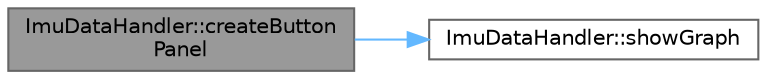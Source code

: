digraph "ImuDataHandler::createButtonPanel"
{
 // LATEX_PDF_SIZE
  bgcolor="transparent";
  edge [fontname=Helvetica,fontsize=10,labelfontname=Helvetica,labelfontsize=10];
  node [fontname=Helvetica,fontsize=10,shape=box,height=0.2,width=0.4];
  rankdir="LR";
  Node1 [id="Node000001",label="ImuDataHandler::createButton\lPanel",height=0.2,width=0.4,color="gray40", fillcolor="grey60", style="filled", fontcolor="black",tooltip="Tworzy panel z przyciskami do przełączania widoków."];
  Node1 -> Node2 [id="edge1_Node000001_Node000002",color="steelblue1",style="solid",tooltip=" "];
  Node2 [id="Node000002",label="ImuDataHandler::showGraph",height=0.2,width=0.4,color="grey40", fillcolor="white", style="filled",URL="$da/d41/classImuDataHandler.html#a7a22d9a72d177b0ede32f905ee3ac241",tooltip="Slot przełączający widok na zakładkę z wykresami."];
}
